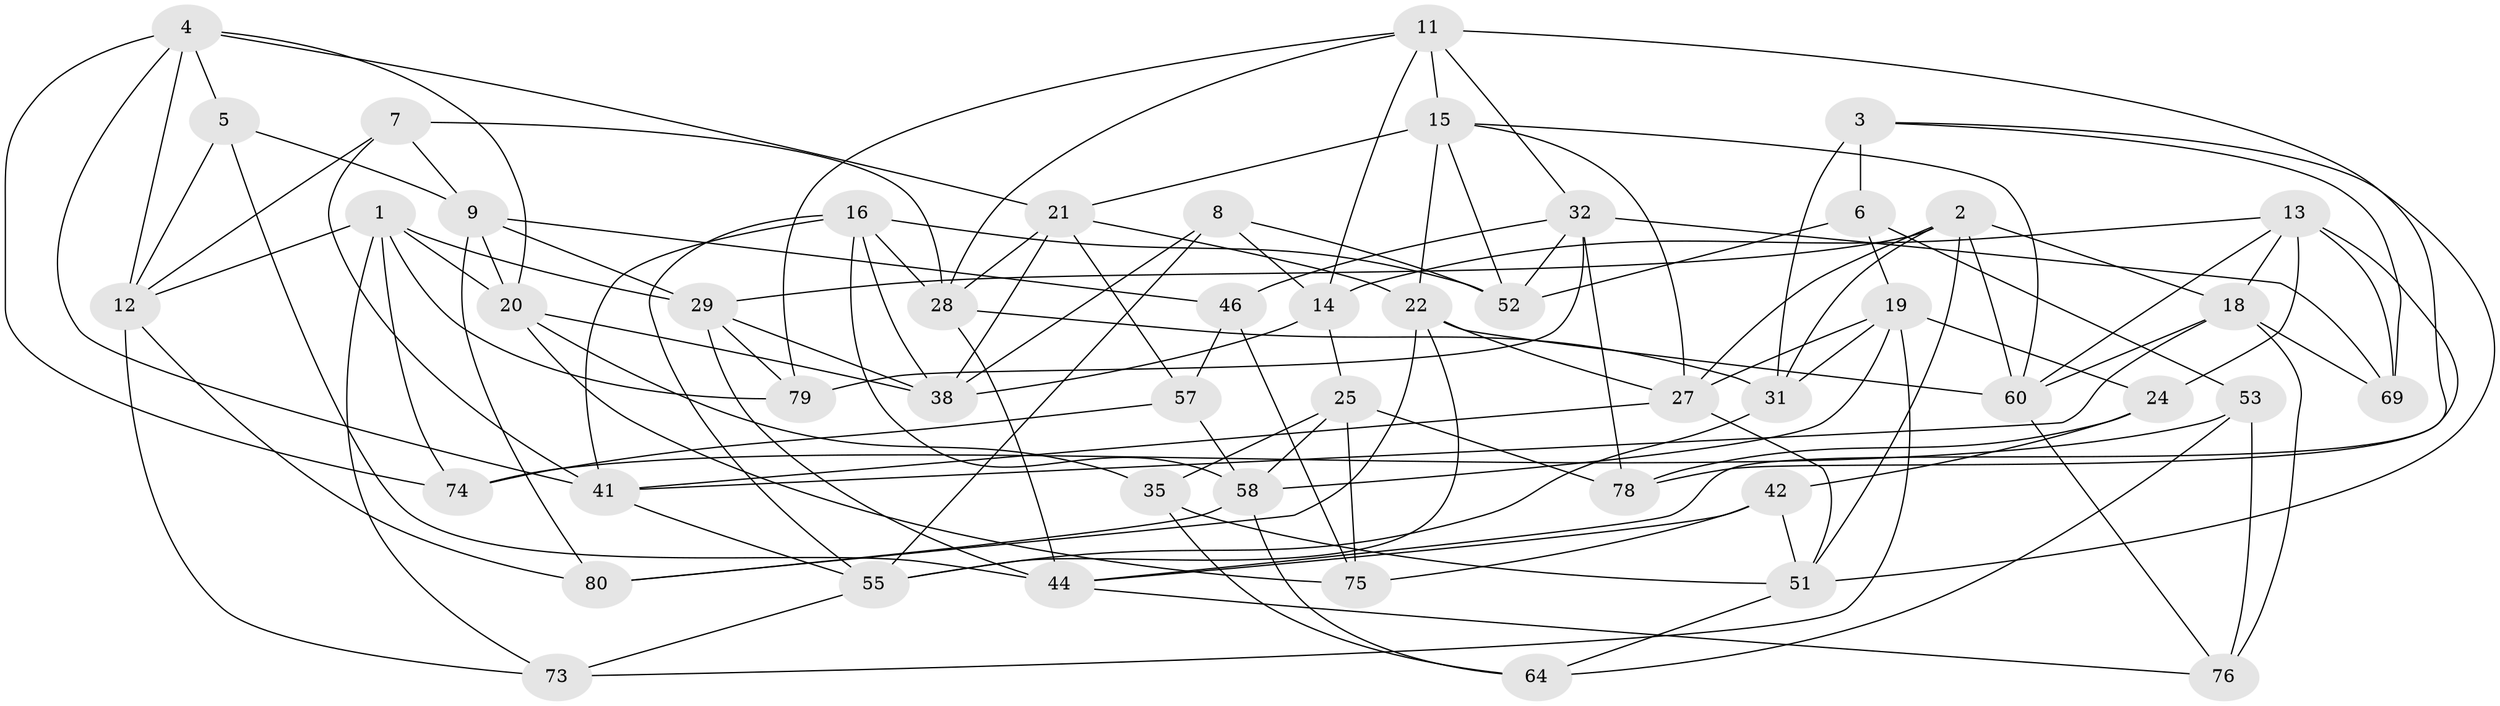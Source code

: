 // Generated by graph-tools (version 1.1) at 2025/52/02/27/25 19:52:35]
// undirected, 49 vertices, 125 edges
graph export_dot {
graph [start="1"]
  node [color=gray90,style=filled];
  1 [super="+17"];
  2 [super="+36"];
  3 [super="+30"];
  4 [super="+23"];
  5;
  6 [super="+10"];
  7;
  8;
  9 [super="+39"];
  11 [super="+33"];
  12 [super="+37"];
  13 [super="+26"];
  14 [super="+54"];
  15 [super="+43"];
  16 [super="+40"];
  18 [super="+48"];
  19 [super="+59"];
  20 [super="+47"];
  21 [super="+45"];
  22 [super="+77"];
  24;
  25 [super="+34"];
  27 [super="+65"];
  28 [super="+66"];
  29 [super="+63"];
  31 [super="+50"];
  32 [super="+62"];
  35;
  38 [super="+70"];
  41 [super="+49"];
  42;
  44 [super="+71"];
  46;
  51 [super="+56"];
  52 [super="+61"];
  53;
  55 [super="+72"];
  57;
  58 [super="+68"];
  60 [super="+67"];
  64;
  69;
  73;
  74;
  75;
  76;
  78;
  79;
  80;
  1 -- 74;
  1 -- 79;
  1 -- 73;
  1 -- 12;
  1 -- 29;
  1 -- 20;
  2 -- 60;
  2 -- 27;
  2 -- 18;
  2 -- 31;
  2 -- 29;
  2 -- 51;
  3 -- 69;
  3 -- 6 [weight=2];
  3 -- 31 [weight=2];
  3 -- 51;
  4 -- 74;
  4 -- 12;
  4 -- 20;
  4 -- 41;
  4 -- 5;
  4 -- 21;
  5 -- 9;
  5 -- 12;
  5 -- 44;
  6 -- 52 [weight=2];
  6 -- 19;
  6 -- 53;
  7 -- 41;
  7 -- 28;
  7 -- 12;
  7 -- 9;
  8 -- 14;
  8 -- 55;
  8 -- 52;
  8 -- 38;
  9 -- 20;
  9 -- 80;
  9 -- 46;
  9 -- 29;
  11 -- 79;
  11 -- 15;
  11 -- 78;
  11 -- 14;
  11 -- 28;
  11 -- 32;
  12 -- 80;
  12 -- 73;
  13 -- 60;
  13 -- 69;
  13 -- 24;
  13 -- 14;
  13 -- 18;
  13 -- 44;
  14 -- 25 [weight=2];
  14 -- 38;
  15 -- 27;
  15 -- 52;
  15 -- 60;
  15 -- 21;
  15 -- 22;
  16 -- 28;
  16 -- 55;
  16 -- 38;
  16 -- 58;
  16 -- 52;
  16 -- 41;
  18 -- 76;
  18 -- 69;
  18 -- 41;
  18 -- 60;
  19 -- 31;
  19 -- 24;
  19 -- 27;
  19 -- 73;
  19 -- 58;
  20 -- 35;
  20 -- 75;
  20 -- 38;
  21 -- 57;
  21 -- 38;
  21 -- 22;
  21 -- 28;
  22 -- 80;
  22 -- 27;
  22 -- 55;
  22 -- 60;
  24 -- 42;
  24 -- 78;
  25 -- 78;
  25 -- 58;
  25 -- 75;
  25 -- 35;
  27 -- 41;
  27 -- 51;
  28 -- 44;
  28 -- 31;
  29 -- 79;
  29 -- 38;
  29 -- 44;
  31 -- 55;
  32 -- 46;
  32 -- 79;
  32 -- 52;
  32 -- 69;
  32 -- 78;
  35 -- 64;
  35 -- 51;
  41 -- 55;
  42 -- 44;
  42 -- 75;
  42 -- 51;
  44 -- 76;
  46 -- 57;
  46 -- 75;
  51 -- 64;
  53 -- 64;
  53 -- 76;
  53 -- 74;
  55 -- 73;
  57 -- 74;
  57 -- 58;
  58 -- 80;
  58 -- 64;
  60 -- 76;
}
